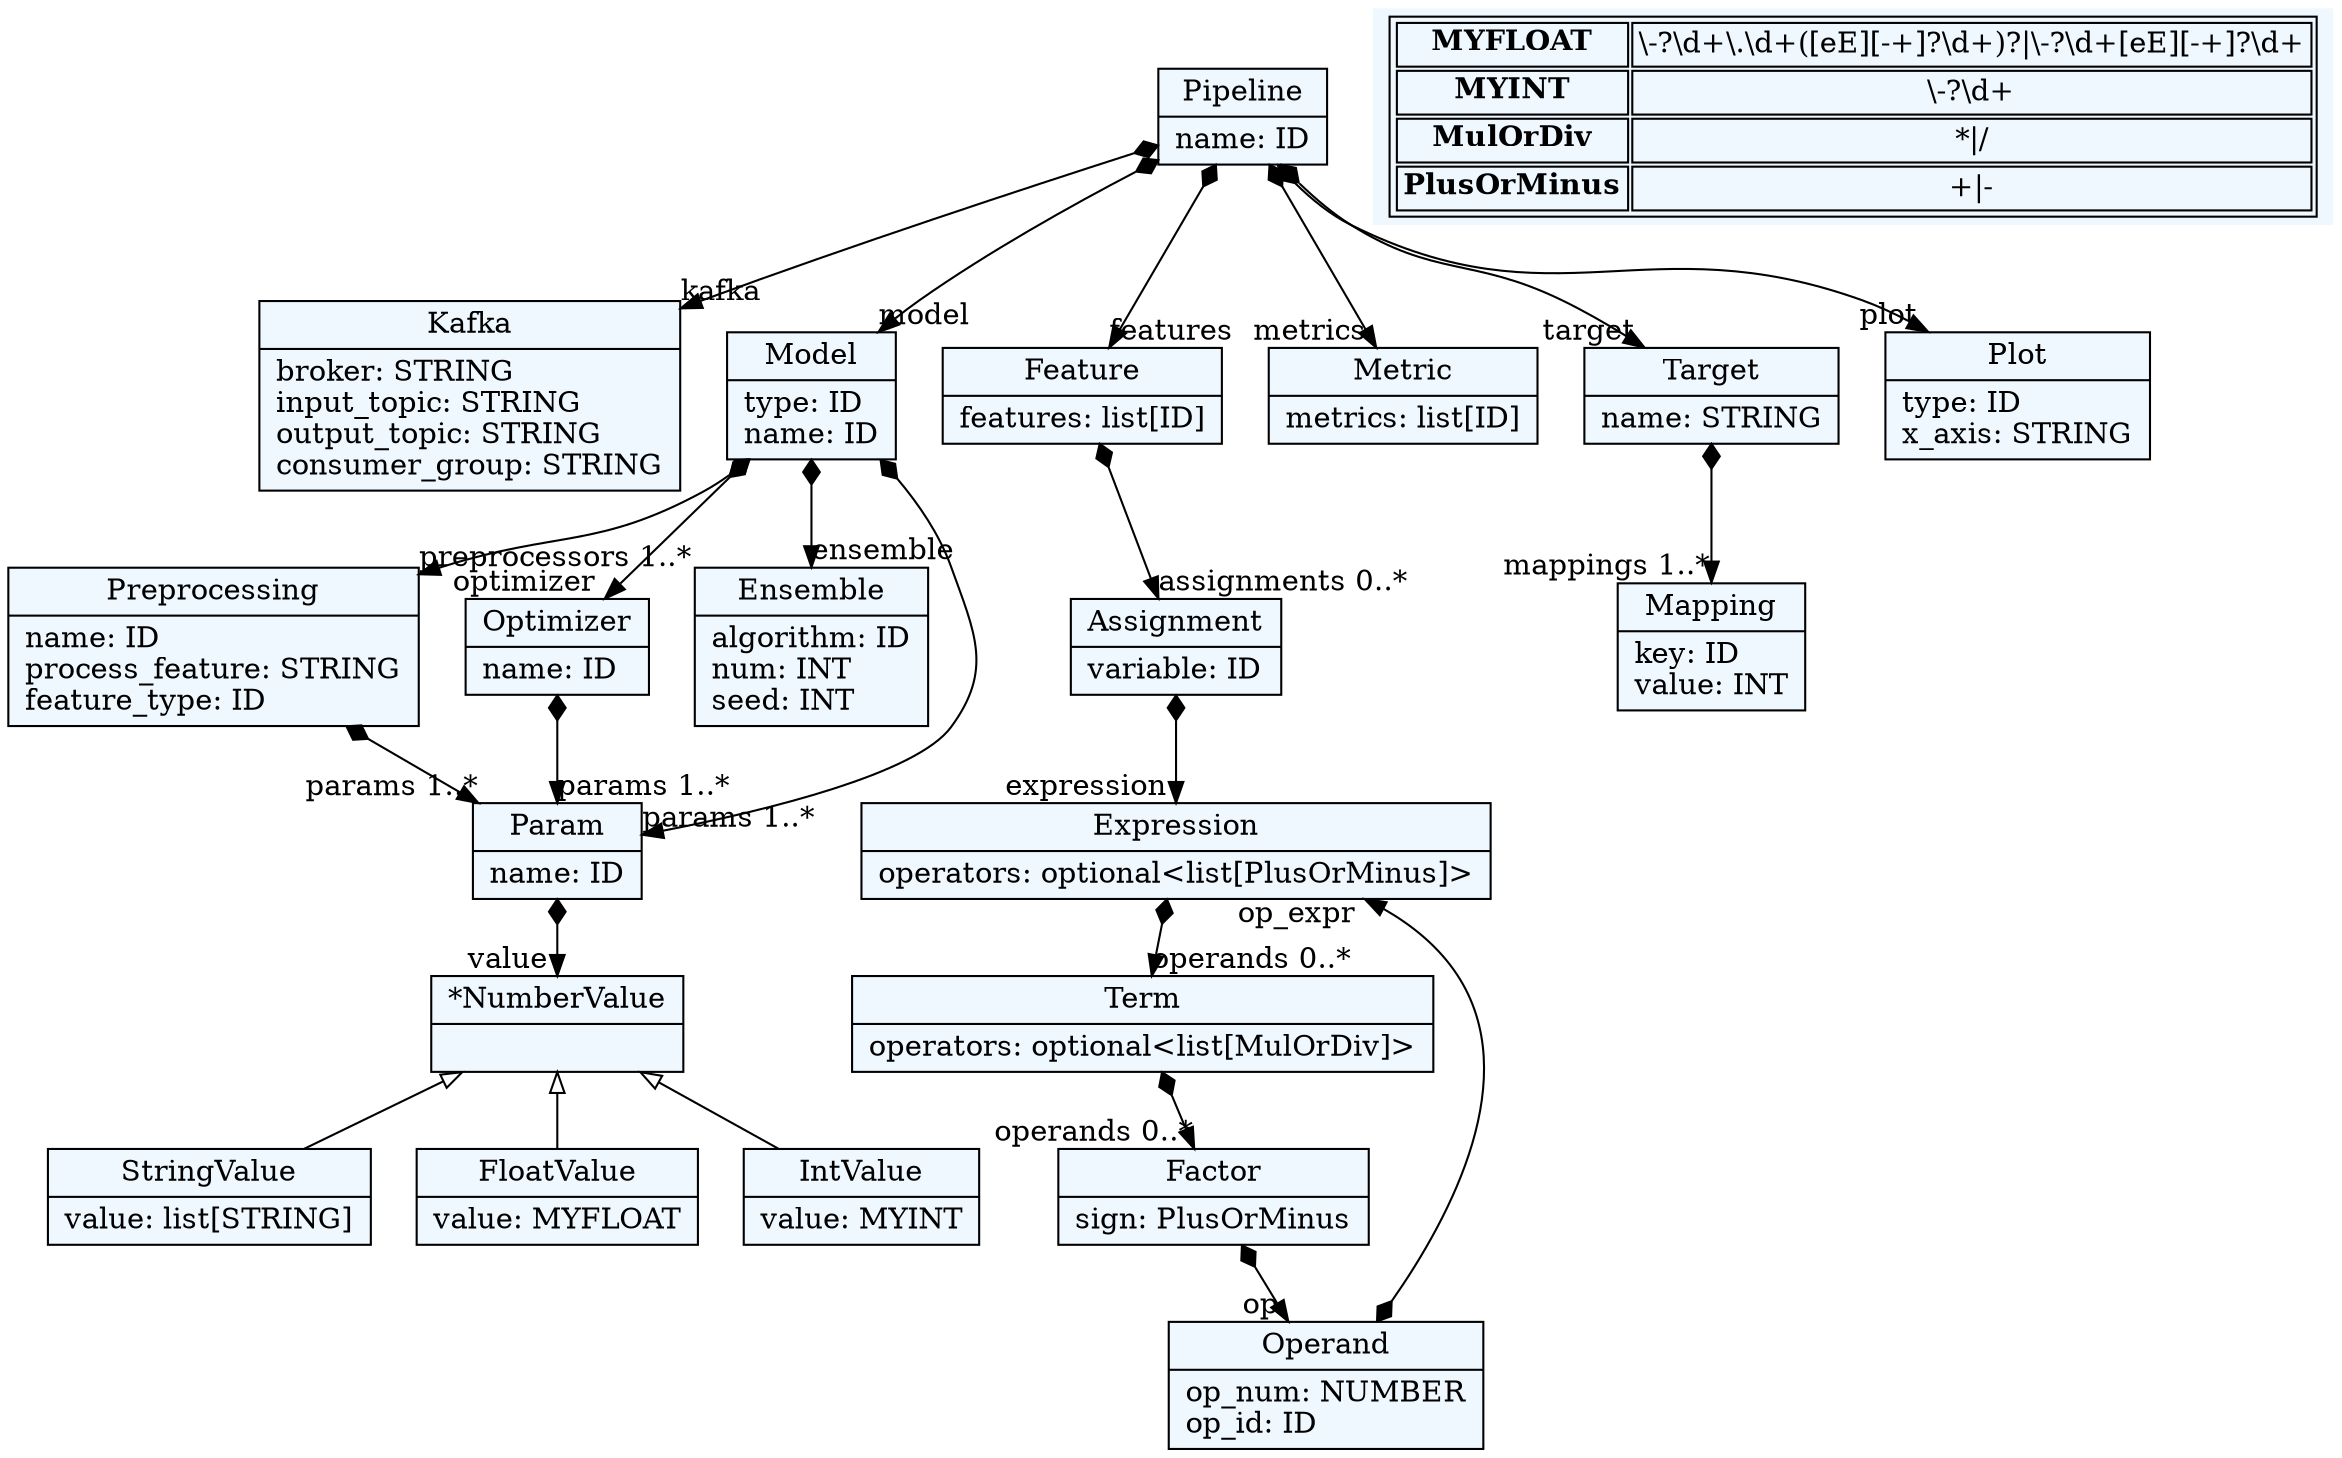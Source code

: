 
    digraph textX {
    fontname = "Bitstream Vera Sans"
    fontsize = 8
    node[
        shape=record,
        style=filled,
        fillcolor=aliceblue
    ]
    nodesep = 0.3
    edge[dir=black,arrowtail=empty]


2264728084688[ label="{Pipeline|name: ID\l}"]

2264728092496[ label="{Kafka|broker: STRING\linput_topic: STRING\loutput_topic: STRING\lconsumer_group: STRING\l}"]

2264728088656[ label="{Model|type: ID\lname: ID\l}"]

2264728105936[ label="{Preprocessing|name: ID\lprocess_feature: STRING\lfeature_type: ID\l}"]

2264727980176[ label="{Optimizer|name: ID\l}"]

2264727815824[ label="{Ensemble|algorithm: ID\lnum: INT\lseed: INT\l}"]

2264728023056[ label="{Param|name: ID\l}"]

2264728015952[ label="{*NumberValue|}"]

2264728016464[ label="{StringValue|value: list[STRING]\l}"]

2264728020368[ label="{FloatValue|value: MYFLOAT\l}"]

2264728014032[ label="{IntValue|value: MYINT\l}"]

2264728205136[ label="{Feature|features: list[ID]\l}"]

2264728204688[ label="{Assignment|variable: ID\l}"]

2264728014544[ label="{Expression|operators: optional\<list[PlusOrMinus]\>\l}"]

2264728204496[ label="{Term|operators: optional\<list[MulOrDiv]\>\l}"]

2264728204816[ label="{Factor|sign: PlusOrMinus\l}"]

2264728195408[ label="{Operand|op_num: NUMBER\lop_id: ID\l}"]

2264728195536[ label="{Metric|metrics: list[ID]\l}"]

2264695548368[ label="{Target|name: STRING\l}"]

2264728195920[ label="{Mapping|key: ID\lvalue: INT\l}"]

2264728195728[ label="{Plot|type: ID\lx_axis: STRING\l}"]



2264728084688 -> 2264728092496[arrowtail=diamond, dir=both, headlabel="kafka "]
2264728084688 -> 2264728088656[arrowtail=diamond, dir=both, headlabel="model "]
2264728084688 -> 2264728205136[arrowtail=diamond, dir=both, headlabel="features "]
2264728084688 -> 2264728195536[arrowtail=diamond, dir=both, headlabel="metrics "]
2264728084688 -> 2264695548368[arrowtail=diamond, dir=both, headlabel="target "]
2264728084688 -> 2264728195728[arrowtail=diamond, dir=both, headlabel="plot "]
2264728088656 -> 2264727815824[arrowtail=diamond, dir=both, headlabel="ensemble "]
2264728088656 -> 2264728105936[arrowtail=diamond, dir=both, headlabel="preprocessors 1..*"]
2264728088656 -> 2264728023056[arrowtail=diamond, dir=both, headlabel="params 1..*"]
2264728088656 -> 2264727980176[arrowtail=diamond, dir=both, headlabel="optimizer "]
2264728105936 -> 2264728023056[arrowtail=diamond, dir=both, headlabel="params 1..*"]
2264727980176 -> 2264728023056[arrowtail=diamond, dir=both, headlabel="params 1..*"]
2264728023056 -> 2264728015952[arrowtail=diamond, dir=both, headlabel="value "]
2264728015952 -> 2264728020368 [dir=back]
2264728015952 -> 2264728014032 [dir=back]
2264728015952 -> 2264728016464 [dir=back]
2264728205136 -> 2264728204688[arrowtail=diamond, dir=both, headlabel="assignments 0..*"]
2264728204688 -> 2264728014544[arrowtail=diamond, dir=both, headlabel="expression "]
2264728014544 -> 2264728204496[arrowtail=diamond, dir=both, headlabel="operands 0..*"]
2264728204496 -> 2264728204816[arrowtail=diamond, dir=both, headlabel="operands 0..*"]
2264728204816 -> 2264728195408[arrowtail=diamond, dir=both, headlabel="op "]
2264728195408 -> 2264728014544[arrowtail=diamond, dir=both, headlabel="op_expr "]
2264695548368 -> 2264728195920[arrowtail=diamond, dir=both, headlabel="mappings 1..*"]
match_rules [ shape=plaintext, label=< <table>
	<tr>
		<td><b>MYFLOAT</b></td><td>\-?\d+\.\d+([eE][-+]?\d+)?|\-?\d+[eE][-+]?\d+</td>
	</tr>
	<tr>
		<td><b>MYINT</b></td><td>\-?\d+</td>
	</tr>
	<tr>
		<td><b>MulOrDiv</b></td><td>*|/</td>
	</tr>
	<tr>
		<td><b>PlusOrMinus</b></td><td>+|-</td>
	</tr>
</table> >]


}
